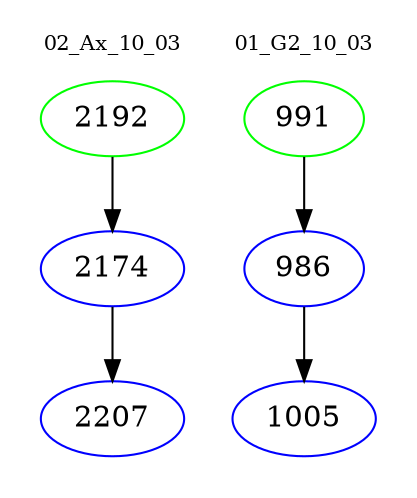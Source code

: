 digraph{
subgraph cluster_0 {
color = white
label = "02_Ax_10_03";
fontsize=10;
T0_2192 [label="2192", color="green"]
T0_2192 -> T0_2174 [color="black"]
T0_2174 [label="2174", color="blue"]
T0_2174 -> T0_2207 [color="black"]
T0_2207 [label="2207", color="blue"]
}
subgraph cluster_1 {
color = white
label = "01_G2_10_03";
fontsize=10;
T1_991 [label="991", color="green"]
T1_991 -> T1_986 [color="black"]
T1_986 [label="986", color="blue"]
T1_986 -> T1_1005 [color="black"]
T1_1005 [label="1005", color="blue"]
}
}
